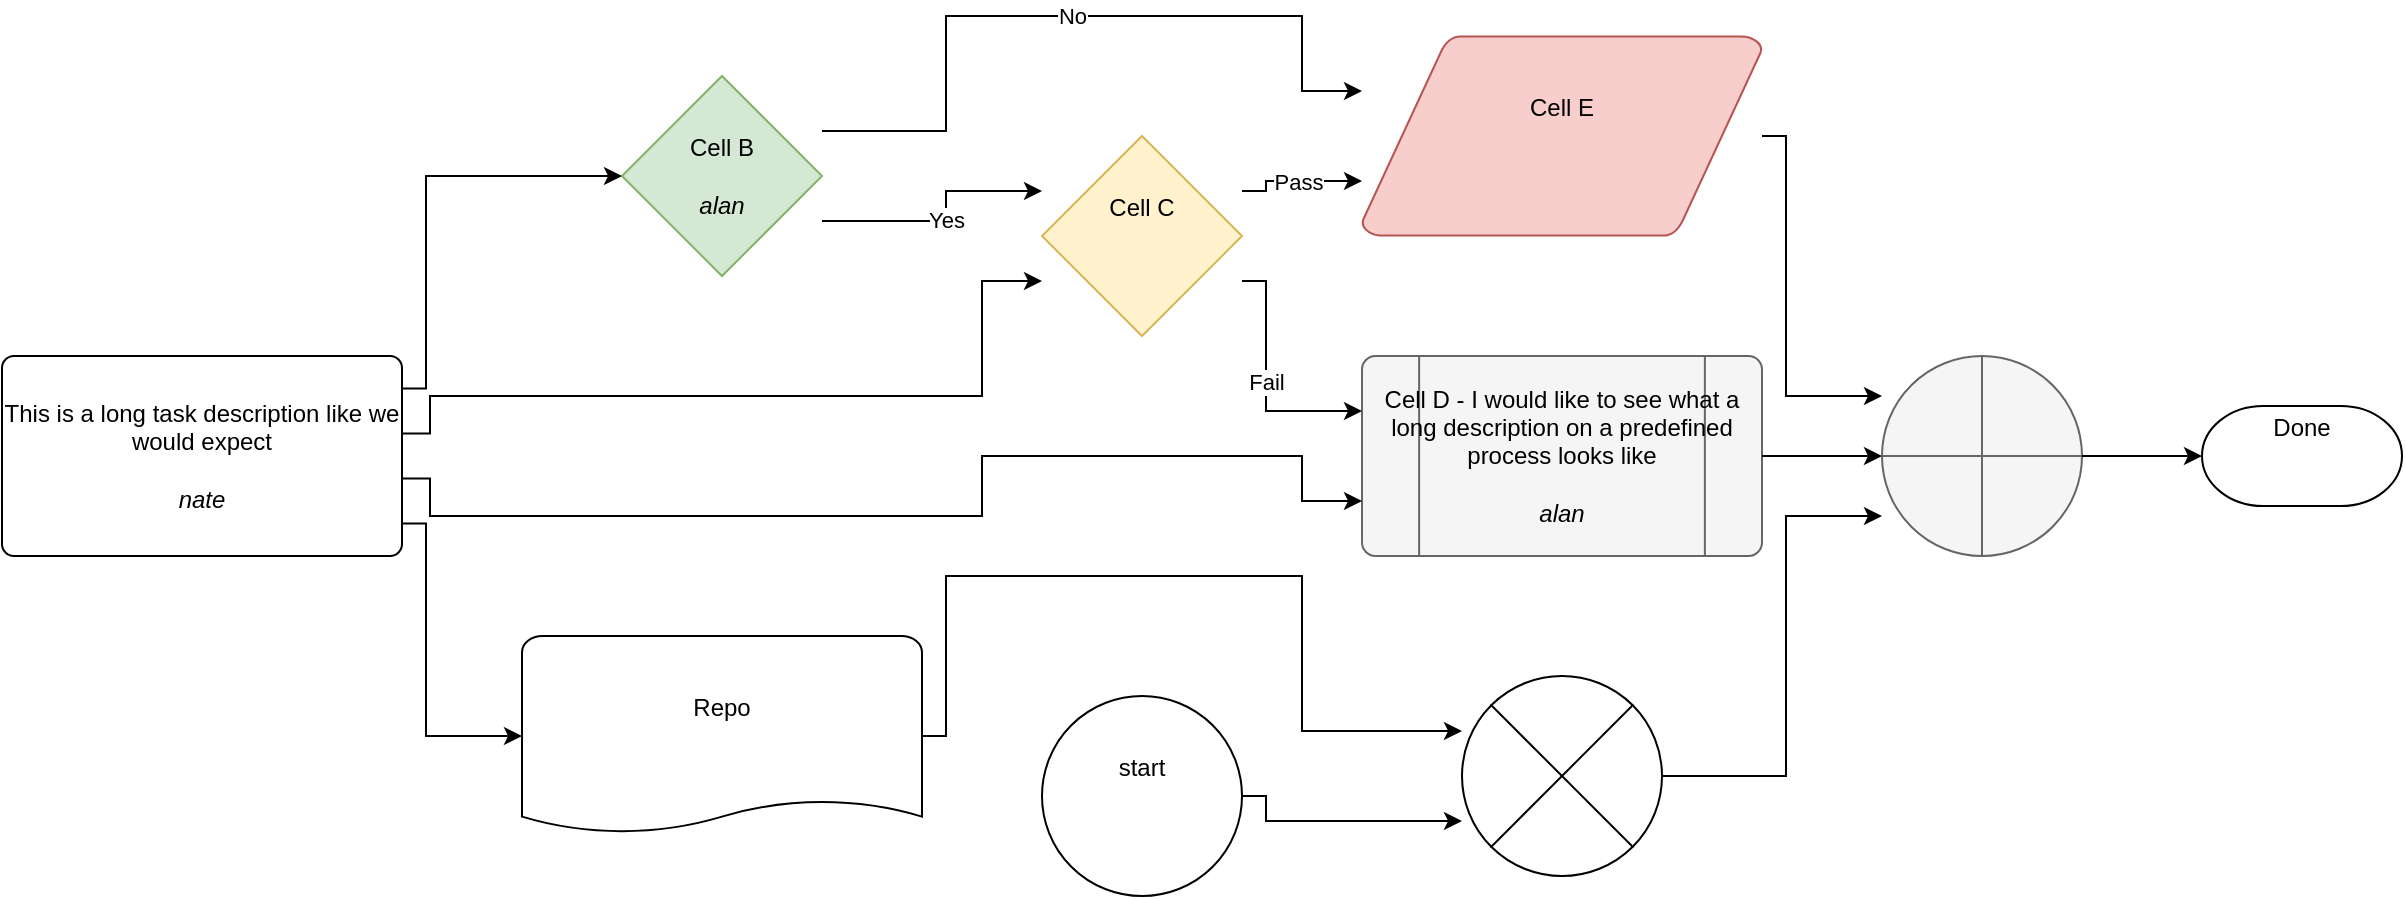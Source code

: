 <mxfile version="23.0.2">
  <diagram id="yeuR0wczYq-TlQpgigRL" name="pageWithNumber">
    <mxGraphModel dx="-644" dy="-137" grid="0" gridSize="10" guides="1" tooltips="1" connect="1" arrows="1" fold="0" page="0" pageScale="1" pageWidth="850" pageHeight="1100" math="0" shadow="0">
      <root>
        <mxCell id="0" />
        <mxCell id="1" parent="0" />
        <UserObject label="%description%&lt;br&gt;&lt;br&gt;&lt;i&gt;%owner%&lt;/i&gt;&lt;br&gt;%xl_id%" owner="nate" description="This is a long task description like we would expect" status="todo" function="" phase="" estimated_duration="" estimated_completion_date="" notes="" wbs="" oqe="" xl_id="" placeholders="1" id="2">
          <mxCell style="whiteSpace=wrap;shape=mxgraph.flowchart.process;html=1;" parent="1" vertex="1">
            <mxGeometry x="20" y="190" width="200" height="100" as="geometry" />
          </mxCell>
        </UserObject>
        <UserObject label="%description%&lt;br&gt;&lt;br&gt;&lt;i&gt;%owner%&lt;/i&gt;&lt;br&gt;%xl_id%" owner="alan" description="Cell B" status="done" function="mechanical" phase="detail design" estimated_duration="" estimated_completion_date="" notes="" wbs="" oqe="" xl_id="" placeholders="1" id="3">
          <mxCell style="whiteSpace=wrap;shape=mxgraph.flowchart.decision;fillColor=#d5e8d4;strokeColor=#82b366;html=1;" parent="1" vertex="1">
            <mxGeometry x="330" y="50" width="100" height="100" as="geometry" />
          </mxCell>
        </UserObject>
        <UserObject label="%description%&lt;br&gt;&lt;br&gt;&lt;i&gt;%owner%&lt;/i&gt;&lt;br&gt;%xl_id%" owner="" description="Cell C" status="doing" function="" phase="" estimated_duration="" estimated_completion_date="" notes="" wbs="" oqe="" xl_id="" placeholders="1" id="4">
          <mxCell style="whiteSpace=wrap;shape=mxgraph.flowchart.decision;fillColor=#fff2cc;strokeColor=#d6b656;html=1;" parent="1" vertex="1">
            <mxGeometry x="540" y="80" width="100" height="100" as="geometry" />
          </mxCell>
        </UserObject>
        <UserObject label="%description%&lt;br&gt;&lt;br&gt;&lt;i&gt;%owner%&lt;/i&gt;&lt;br&gt;%xl_id%" owner="alan" description="Cell D - I would like to see what a long description on a predefined process looks like" status="waiting" function="" phase="" estimated_duration="" estimated_completion_date="" notes="" wbs="" oqe="" xl_id="" placeholders="1" id="5">
          <mxCell style="whiteSpace=wrap;shape=mxgraph.flowchart.predefined_process;fillColor=#f5f5f5;strokeColor=#666666;html=1;" parent="1" vertex="1">
            <mxGeometry x="700" y="190" width="200" height="100" as="geometry" />
          </mxCell>
        </UserObject>
        <UserObject label="%description%&lt;br&gt;&lt;br&gt;&lt;i&gt;%owner%&lt;/i&gt;&lt;br&gt;%xl_id%" owner="" description="Cell E" status="stop" function="" phase="" estimated_duration="" estimated_completion_date="" notes="" wbs="" oqe="" xl_id="" placeholders="1" id="6">
          <mxCell style="whiteSpace=wrap;shape=mxgraph.flowchart.data;fillColor=#f8cecc;strokeColor=#b85450;html=1;" parent="1" vertex="1">
            <mxGeometry x="700" y="30" width="200" height="100" as="geometry" />
          </mxCell>
        </UserObject>
        <UserObject label="%description%&lt;br&gt;&lt;br&gt;&lt;i&gt;%owner%&lt;/i&gt;&lt;br&gt;%xl_id%" owner="" description="" status="waiting" function="" phase="" estimated_duration="" estimated_completion_date="" notes="" wbs="" oqe="" xl_id="" placeholders="1" id="7">
          <mxCell style="whiteSpace=wrap;shape=mxgraph.flowchart.summing_function;fillColor=#f5f5f5;strokeColor=#666666;html=1;" parent="1" vertex="1">
            <mxGeometry x="960" y="190" width="100" height="100" as="geometry" />
          </mxCell>
        </UserObject>
        <UserObject label="%description%&lt;br&gt;&lt;br&gt;&lt;i&gt;%owner%&lt;/i&gt;&lt;br&gt;%xl_id%" owner="" description="Done" status="" function="" phase="" estimated_duration="" estimated_completion_date="" notes="" wbs="" oqe="" xl_id="" placeholders="1" id="8">
          <mxCell style="whiteSpace=wrap;shape=mxgraph.flowchart.terminator;html=1;" parent="1" vertex="1">
            <mxGeometry x="1120" y="215" width="100" height="50" as="geometry" />
          </mxCell>
        </UserObject>
        <UserObject label="%description%&lt;br&gt;&lt;br&gt;&lt;i&gt;%owner%&lt;/i&gt;&lt;br&gt;%xl_id%" owner="" description="Repo" status="" function="" phase="" estimated_duration="" estimated_completion_date="" notes="" wbs="" oqe="" xl_id="" placeholders="1" id="9">
          <mxCell style="whiteSpace=wrap;shape=mxgraph.flowchart.document;html=1;" parent="1" vertex="1">
            <mxGeometry x="280" y="330" width="200" height="100" as="geometry" />
          </mxCell>
        </UserObject>
        <UserObject label="%description%&lt;br&gt;&lt;br&gt;&lt;i&gt;%owner%&lt;/i&gt;&lt;br&gt;%xl_id%" owner="" description="" status="" function="" phase="" estimated_duration="" estimated_completion_date="" notes="" wbs="" oqe="" xl_id="" placeholders="1" id="10">
          <mxCell style="whiteSpace=wrap;shape=mxgraph.flowchart.or;html=1;" parent="1" vertex="1">
            <mxGeometry x="750" y="350" width="100" height="100" as="geometry" />
          </mxCell>
        </UserObject>
        <UserObject label="%description%&lt;br&gt;&lt;br&gt;&lt;i&gt;%owner%&lt;/i&gt;&lt;br&gt;%xl_id%" owner="" description="start" status="" function="" phase="" estimated_duration="" estimated_completion_date="" notes="" wbs="" oqe="" xl_id="" placeholders="1" id="11">
          <mxCell style="whiteSpace=wrap;shape=mxgraph.flowchart.start_1;html=1;" parent="1" vertex="1">
            <mxGeometry x="540" y="360" width="100" height="100" as="geometry" />
          </mxCell>
        </UserObject>
        <mxCell id="12" value="" style="edgeStyle=orthogonalEdgeStyle;rounded=0;orthogonalLoop=1;jettySize=auto;html=1;" parent="1" source="2" target="3" edge="1">
          <mxGeometry relative="1" as="geometry">
            <Array as="points">
              <mxPoint x="232" y="206.25" />
              <mxPoint x="268" y="100" />
            </Array>
          </mxGeometry>
        </mxCell>
        <mxCell id="13" value="" style="edgeStyle=orthogonalEdgeStyle;rounded=0;orthogonalLoop=1;jettySize=auto;html=1;" parent="1" source="2" target="4" edge="1">
          <mxGeometry relative="1" as="geometry">
            <Array as="points">
              <mxPoint x="234" y="228.75" />
              <mxPoint x="250" y="210" />
              <mxPoint x="510" y="210" />
              <mxPoint x="528" y="152.5" />
            </Array>
          </mxGeometry>
        </mxCell>
        <mxCell id="14" value="" style="edgeStyle=orthogonalEdgeStyle;rounded=0;orthogonalLoop=1;jettySize=auto;html=1;" parent="1" source="2" target="5" edge="1">
          <mxGeometry relative="1" as="geometry">
            <Array as="points">
              <mxPoint x="234" y="251.25" />
              <mxPoint x="250" y="270" />
              <mxPoint x="510" y="270" />
              <mxPoint x="510" y="240" />
              <mxPoint x="670" y="240" />
              <mxPoint x="688" y="262.5" />
            </Array>
          </mxGeometry>
        </mxCell>
        <mxCell id="15" value="" style="edgeStyle=orthogonalEdgeStyle;rounded=0;orthogonalLoop=1;jettySize=auto;html=1;" parent="1" source="2" target="9" edge="1">
          <mxGeometry relative="1" as="geometry">
            <Array as="points">
              <mxPoint x="232" y="273.75" />
              <mxPoint x="268" y="380" />
            </Array>
          </mxGeometry>
        </mxCell>
        <mxCell id="16" value="" style="edgeStyle=orthogonalEdgeStyle;rounded=0;orthogonalLoop=1;jettySize=auto;html=1;" parent="1" source="5" target="7" edge="1">
          <mxGeometry relative="1" as="geometry">
            <Array as="points">
              <mxPoint x="912" y="240" />
              <mxPoint x="946" y="240" />
            </Array>
          </mxGeometry>
        </mxCell>
        <mxCell id="17" value="" style="edgeStyle=orthogonalEdgeStyle;rounded=0;orthogonalLoop=1;jettySize=auto;html=1;" parent="1" source="6" target="7" edge="1">
          <mxGeometry relative="1" as="geometry">
            <Array as="points">
              <mxPoint x="912" y="80" />
              <mxPoint x="948" y="210" />
            </Array>
          </mxGeometry>
        </mxCell>
        <mxCell id="18" value="" style="edgeStyle=orthogonalEdgeStyle;rounded=0;orthogonalLoop=1;jettySize=auto;html=1;" parent="1" source="7" target="8" edge="1">
          <mxGeometry relative="1" as="geometry">
            <Array as="points">
              <mxPoint x="1072" y="240" />
              <mxPoint x="1108" y="240" />
            </Array>
          </mxGeometry>
        </mxCell>
        <mxCell id="19" value="" style="edgeStyle=orthogonalEdgeStyle;rounded=0;orthogonalLoop=1;jettySize=auto;html=1;" parent="1" source="9" target="10" edge="1">
          <mxGeometry relative="1" as="geometry">
            <Array as="points">
              <mxPoint x="492" y="380" />
              <mxPoint x="510" y="300" />
              <mxPoint x="670" y="300" />
              <mxPoint x="688" y="377.5" />
            </Array>
          </mxGeometry>
        </mxCell>
        <mxCell id="20" value="" style="edgeStyle=orthogonalEdgeStyle;rounded=0;orthogonalLoop=1;jettySize=auto;html=1;" parent="1" source="10" target="7" edge="1">
          <mxGeometry relative="1" as="geometry">
            <Array as="points">
              <mxPoint x="912" y="400" />
              <mxPoint x="948" y="270" />
            </Array>
          </mxGeometry>
        </mxCell>
        <mxCell id="21" value="" style="edgeStyle=orthogonalEdgeStyle;rounded=0;orthogonalLoop=1;jettySize=auto;html=1;" parent="1" source="11" target="10" edge="1">
          <mxGeometry relative="1" as="geometry">
            <Array as="points">
              <mxPoint x="652" y="410" />
              <mxPoint x="688" y="422.5" />
            </Array>
          </mxGeometry>
        </mxCell>
        <mxCell id="22" value="Yes" style="edgeStyle=orthogonalEdgeStyle;rounded=0;orthogonalLoop=1;jettySize=auto;html=1;" parent="1" source="3" target="4" edge="1">
          <mxGeometry relative="1" as="geometry">
            <Array as="points">
              <mxPoint x="492" y="122.5" />
              <mxPoint x="528" y="107.5" />
            </Array>
          </mxGeometry>
        </mxCell>
        <mxCell id="23" value="Pass" style="edgeStyle=orthogonalEdgeStyle;rounded=0;orthogonalLoop=1;jettySize=auto;html=1;" parent="1" source="4" target="6" edge="1">
          <mxGeometry relative="1" as="geometry">
            <Array as="points">
              <mxPoint x="652" y="107.5" />
              <mxPoint x="688" y="102.5" />
            </Array>
          </mxGeometry>
        </mxCell>
        <mxCell id="24" value="No" style="edgeStyle=orthogonalEdgeStyle;rounded=0;orthogonalLoop=1;jettySize=auto;html=1;" parent="1" source="3" target="6" edge="1">
          <mxGeometry relative="1" as="geometry">
            <Array as="points">
              <mxPoint x="492" y="77.5" />
              <mxPoint x="510" y="20" />
              <mxPoint x="670" y="20" />
              <mxPoint x="688" y="57.5" />
            </Array>
          </mxGeometry>
        </mxCell>
        <mxCell id="25" value="Fail" style="edgeStyle=orthogonalEdgeStyle;rounded=0;orthogonalLoop=1;jettySize=auto;html=1;" parent="1" source="4" target="5" edge="1">
          <mxGeometry relative="1" as="geometry">
            <Array as="points">
              <mxPoint x="652" y="152.5" />
              <mxPoint x="688" y="217.5" />
            </Array>
          </mxGeometry>
        </mxCell>
      </root>
    </mxGraphModel>
  </diagram>
</mxfile>
